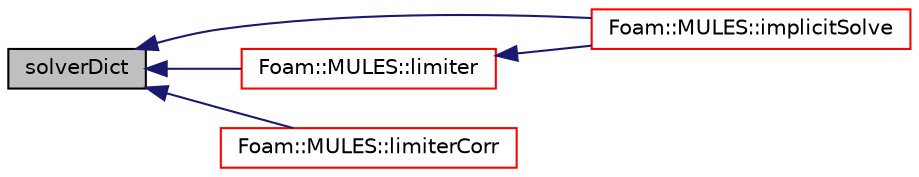 digraph "solverDict"
{
  bgcolor="transparent";
  edge [fontname="Helvetica",fontsize="10",labelfontname="Helvetica",labelfontsize="10"];
  node [fontname="Helvetica",fontsize="10",shape=record];
  rankdir="LR";
  Node1 [label="solverDict",height=0.2,width=0.4,color="black", fillcolor="grey75", style="filled", fontcolor="black"];
  Node1 -> Node2 [dir="back",color="midnightblue",fontsize="10",style="solid",fontname="Helvetica"];
  Node2 [label="Foam::MULES::implicitSolve",height=0.2,width=0.4,color="red",URL="$a11038.html#af3ebc5af31512182ee43a56e994f4aaf"];
  Node1 -> Node3 [dir="back",color="midnightblue",fontsize="10",style="solid",fontname="Helvetica"];
  Node3 [label="Foam::MULES::limiter",height=0.2,width=0.4,color="red",URL="$a11038.html#ae7bb06bb4b6724eb8a202da04f6e5557"];
  Node3 -> Node2 [dir="back",color="midnightblue",fontsize="10",style="solid",fontname="Helvetica"];
  Node1 -> Node4 [dir="back",color="midnightblue",fontsize="10",style="solid",fontname="Helvetica"];
  Node4 [label="Foam::MULES::limiterCorr",height=0.2,width=0.4,color="red",URL="$a11038.html#a94d3a088ccd04c49be0be5bbfb218379"];
}
